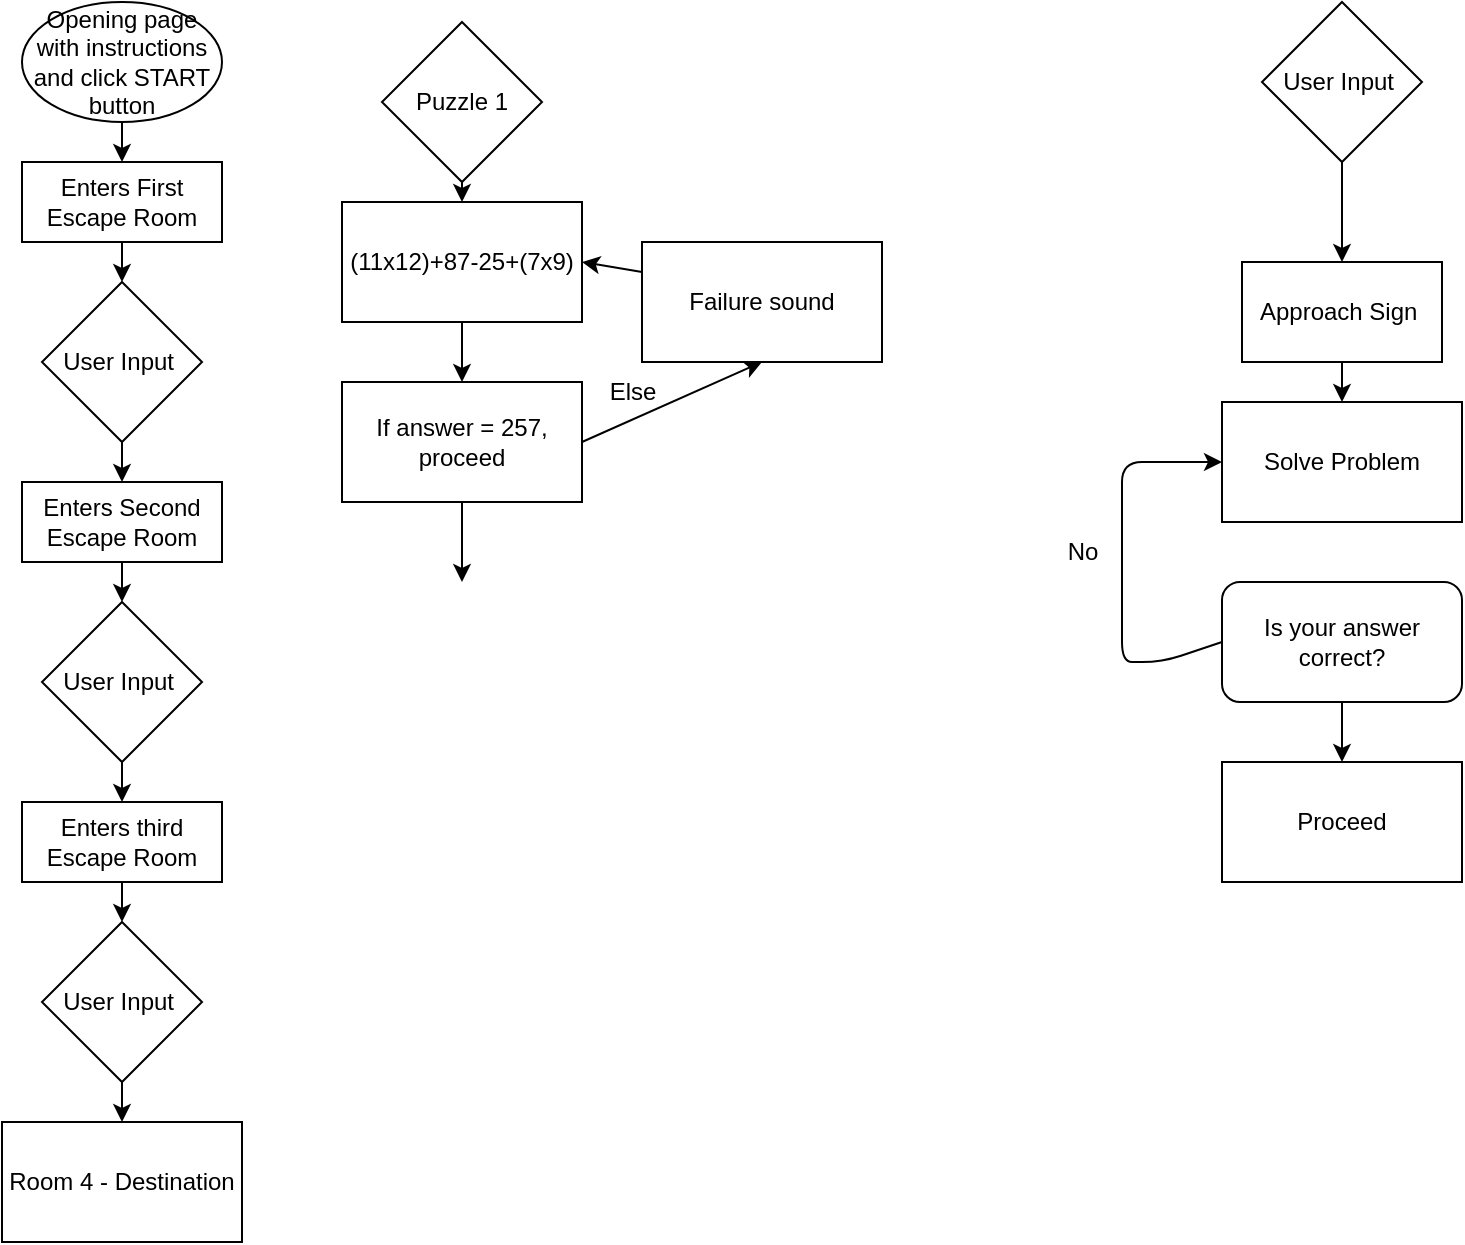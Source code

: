 <mxfile>
    <diagram id="1DQ663w0j2SDg6Aq6oJM" name="Page-1">
        <mxGraphModel dx="979" dy="502" grid="1" gridSize="10" guides="1" tooltips="1" connect="1" arrows="1" fold="1" page="1" pageScale="1" pageWidth="850" pageHeight="1100" math="0" shadow="0">
            <root>
                <mxCell id="0"/>
                <mxCell id="1" parent="0"/>
                <mxCell id="4" style="edgeStyle=none;html=1;exitX=0.5;exitY=1;exitDx=0;exitDy=0;" edge="1" parent="1" source="3">
                    <mxGeometry relative="1" as="geometry">
                        <mxPoint x="60" y="90" as="targetPoint"/>
                    </mxGeometry>
                </mxCell>
                <mxCell id="3" value="Opening page with instructions and click START button" style="ellipse;whiteSpace=wrap;html=1;" parent="1" vertex="1">
                    <mxGeometry x="10" y="10" width="100" height="60" as="geometry"/>
                </mxCell>
                <mxCell id="6" style="edgeStyle=none;html=1;exitX=0.5;exitY=1;exitDx=0;exitDy=0;" edge="1" parent="1" source="5">
                    <mxGeometry relative="1" as="geometry">
                        <mxPoint x="60" y="150" as="targetPoint"/>
                    </mxGeometry>
                </mxCell>
                <mxCell id="5" value="Enters First Escape Room" style="rounded=0;whiteSpace=wrap;html=1;" vertex="1" parent="1">
                    <mxGeometry x="10" y="90" width="100" height="40" as="geometry"/>
                </mxCell>
                <mxCell id="79" style="edgeStyle=none;html=1;exitX=0.5;exitY=1;exitDx=0;exitDy=0;entryX=0.5;entryY=0;entryDx=0;entryDy=0;" edge="1" parent="1" source="42" target="63">
                    <mxGeometry relative="1" as="geometry"/>
                </mxCell>
                <mxCell id="42" value="User Input&amp;nbsp;" style="rhombus;whiteSpace=wrap;html=1;" vertex="1" parent="1">
                    <mxGeometry x="630" y="10" width="80" height="80" as="geometry"/>
                </mxCell>
                <mxCell id="60" value="No" style="text;html=1;align=center;verticalAlign=middle;resizable=0;points=[];autosize=1;strokeColor=none;fillColor=none;" vertex="1" parent="1">
                    <mxGeometry x="520" y="270" width="40" height="30" as="geometry"/>
                </mxCell>
                <mxCell id="62" value="" style="edgeStyle=none;html=1;" edge="1" parent="1" source="63">
                    <mxGeometry relative="1" as="geometry">
                        <mxPoint x="670" y="210" as="targetPoint"/>
                    </mxGeometry>
                </mxCell>
                <mxCell id="63" value="Approach Sign&amp;nbsp;" style="rounded=0;whiteSpace=wrap;html=1;" vertex="1" parent="1">
                    <mxGeometry x="620" y="140" width="100" height="50" as="geometry"/>
                </mxCell>
                <mxCell id="65" style="edgeStyle=none;html=1;exitX=0;exitY=0.5;exitDx=0;exitDy=0;entryX=0;entryY=0.5;entryDx=0;entryDy=0;" edge="1" parent="1" source="66" target="67">
                    <mxGeometry relative="1" as="geometry">
                        <mxPoint x="560" y="240" as="targetPoint"/>
                        <Array as="points">
                            <mxPoint x="580" y="340"/>
                            <mxPoint x="560" y="340"/>
                            <mxPoint x="560" y="290"/>
                            <mxPoint x="560" y="240"/>
                        </Array>
                    </mxGeometry>
                </mxCell>
                <mxCell id="89" style="edgeStyle=none;html=1;exitX=0.5;exitY=1;exitDx=0;exitDy=0;entryX=0.5;entryY=0;entryDx=0;entryDy=0;" edge="1" parent="1" source="66" target="88">
                    <mxGeometry relative="1" as="geometry"/>
                </mxCell>
                <mxCell id="66" value="Is your answer correct?" style="rounded=1;whiteSpace=wrap;html=1;" vertex="1" parent="1">
                    <mxGeometry x="610" y="300" width="120" height="60" as="geometry"/>
                </mxCell>
                <mxCell id="67" value="Solve Problem" style="rounded=0;whiteSpace=wrap;html=1;" vertex="1" parent="1">
                    <mxGeometry x="610" y="210" width="120" height="60" as="geometry"/>
                </mxCell>
                <mxCell id="90" style="edgeStyle=none;html=1;exitX=0.5;exitY=1;exitDx=0;exitDy=0;entryX=0.5;entryY=0;entryDx=0;entryDy=0;" edge="1" parent="1" source="80" target="83">
                    <mxGeometry relative="1" as="geometry"/>
                </mxCell>
                <mxCell id="80" value="User Input&amp;nbsp;" style="rhombus;whiteSpace=wrap;html=1;" vertex="1" parent="1">
                    <mxGeometry x="20" y="150" width="80" height="80" as="geometry"/>
                </mxCell>
                <mxCell id="82" style="edgeStyle=none;html=1;exitX=0.5;exitY=1;exitDx=0;exitDy=0;" edge="1" parent="1" source="83">
                    <mxGeometry relative="1" as="geometry">
                        <mxPoint x="60" y="310" as="targetPoint"/>
                    </mxGeometry>
                </mxCell>
                <mxCell id="83" value="Enters Second Escape Room" style="rounded=0;whiteSpace=wrap;html=1;" vertex="1" parent="1">
                    <mxGeometry x="10" y="250" width="100" height="40" as="geometry"/>
                </mxCell>
                <mxCell id="91" style="edgeStyle=none;html=1;exitX=0.5;exitY=1;exitDx=0;exitDy=0;entryX=0.5;entryY=0;entryDx=0;entryDy=0;" edge="1" parent="1" source="84" target="86">
                    <mxGeometry relative="1" as="geometry"/>
                </mxCell>
                <mxCell id="84" value="User Input&amp;nbsp;" style="rhombus;whiteSpace=wrap;html=1;" vertex="1" parent="1">
                    <mxGeometry x="20" y="310" width="80" height="80" as="geometry"/>
                </mxCell>
                <mxCell id="85" style="edgeStyle=none;html=1;exitX=0.5;exitY=1;exitDx=0;exitDy=0;" edge="1" parent="1" source="86">
                    <mxGeometry relative="1" as="geometry">
                        <mxPoint x="60" y="470" as="targetPoint"/>
                    </mxGeometry>
                </mxCell>
                <mxCell id="86" value="Enters third Escape Room" style="rounded=0;whiteSpace=wrap;html=1;" vertex="1" parent="1">
                    <mxGeometry x="10" y="410" width="100" height="40" as="geometry"/>
                </mxCell>
                <mxCell id="95" style="edgeStyle=none;html=1;exitX=0.5;exitY=1;exitDx=0;exitDy=0;entryX=0.5;entryY=0;entryDx=0;entryDy=0;" edge="1" parent="1" source="87" target="94">
                    <mxGeometry relative="1" as="geometry"/>
                </mxCell>
                <mxCell id="87" value="User Input&amp;nbsp;" style="rhombus;whiteSpace=wrap;html=1;" vertex="1" parent="1">
                    <mxGeometry x="20" y="470" width="80" height="80" as="geometry"/>
                </mxCell>
                <mxCell id="88" value="Proceed&lt;br&gt;" style="rounded=0;whiteSpace=wrap;html=1;" vertex="1" parent="1">
                    <mxGeometry x="610" y="390" width="120" height="60" as="geometry"/>
                </mxCell>
                <mxCell id="94" value="Room 4 - Destination" style="rounded=0;whiteSpace=wrap;html=1;" vertex="1" parent="1">
                    <mxGeometry y="570" width="120" height="60" as="geometry"/>
                </mxCell>
                <mxCell id="99" style="edgeStyle=none;html=1;exitX=0.5;exitY=1;exitDx=0;exitDy=0;entryX=0.5;entryY=0;entryDx=0;entryDy=0;" edge="1" parent="1" source="97" target="98">
                    <mxGeometry relative="1" as="geometry"/>
                </mxCell>
                <mxCell id="97" value="Puzzle 1" style="rhombus;whiteSpace=wrap;html=1;" vertex="1" parent="1">
                    <mxGeometry x="190" y="20" width="80" height="80" as="geometry"/>
                </mxCell>
                <mxCell id="101" style="edgeStyle=none;html=1;exitX=0.5;exitY=1;exitDx=0;exitDy=0;entryX=0.5;entryY=0;entryDx=0;entryDy=0;" edge="1" parent="1" source="98" target="100">
                    <mxGeometry relative="1" as="geometry"/>
                </mxCell>
                <mxCell id="98" value="(11x12)+87-25+(7x9)" style="rounded=0;whiteSpace=wrap;html=1;" vertex="1" parent="1">
                    <mxGeometry x="170" y="110" width="120" height="60" as="geometry"/>
                </mxCell>
                <mxCell id="102" style="edgeStyle=none;html=1;exitX=0.5;exitY=1;exitDx=0;exitDy=0;" edge="1" parent="1" source="100">
                    <mxGeometry relative="1" as="geometry">
                        <mxPoint x="230" y="300" as="targetPoint"/>
                    </mxGeometry>
                </mxCell>
                <mxCell id="104" style="edgeStyle=none;html=1;exitX=1;exitY=0.5;exitDx=0;exitDy=0;entryX=0.5;entryY=1;entryDx=0;entryDy=0;" edge="1" parent="1" source="100" target="103">
                    <mxGeometry relative="1" as="geometry"/>
                </mxCell>
                <mxCell id="100" value="If answer = 257, proceed" style="rounded=0;whiteSpace=wrap;html=1;" vertex="1" parent="1">
                    <mxGeometry x="170" y="200" width="120" height="60" as="geometry"/>
                </mxCell>
                <mxCell id="105" style="edgeStyle=none;html=1;exitX=0;exitY=0.25;exitDx=0;exitDy=0;entryX=1;entryY=0.5;entryDx=0;entryDy=0;" edge="1" parent="1" source="103" target="98">
                    <mxGeometry relative="1" as="geometry"/>
                </mxCell>
                <mxCell id="103" value="Failure sound" style="rounded=0;whiteSpace=wrap;html=1;" vertex="1" parent="1">
                    <mxGeometry x="320" y="130" width="120" height="60" as="geometry"/>
                </mxCell>
                <mxCell id="106" value="Else" style="text;html=1;align=center;verticalAlign=middle;resizable=0;points=[];autosize=1;strokeColor=none;fillColor=none;" vertex="1" parent="1">
                    <mxGeometry x="290" y="190" width="50" height="30" as="geometry"/>
                </mxCell>
            </root>
        </mxGraphModel>
    </diagram>
</mxfile>